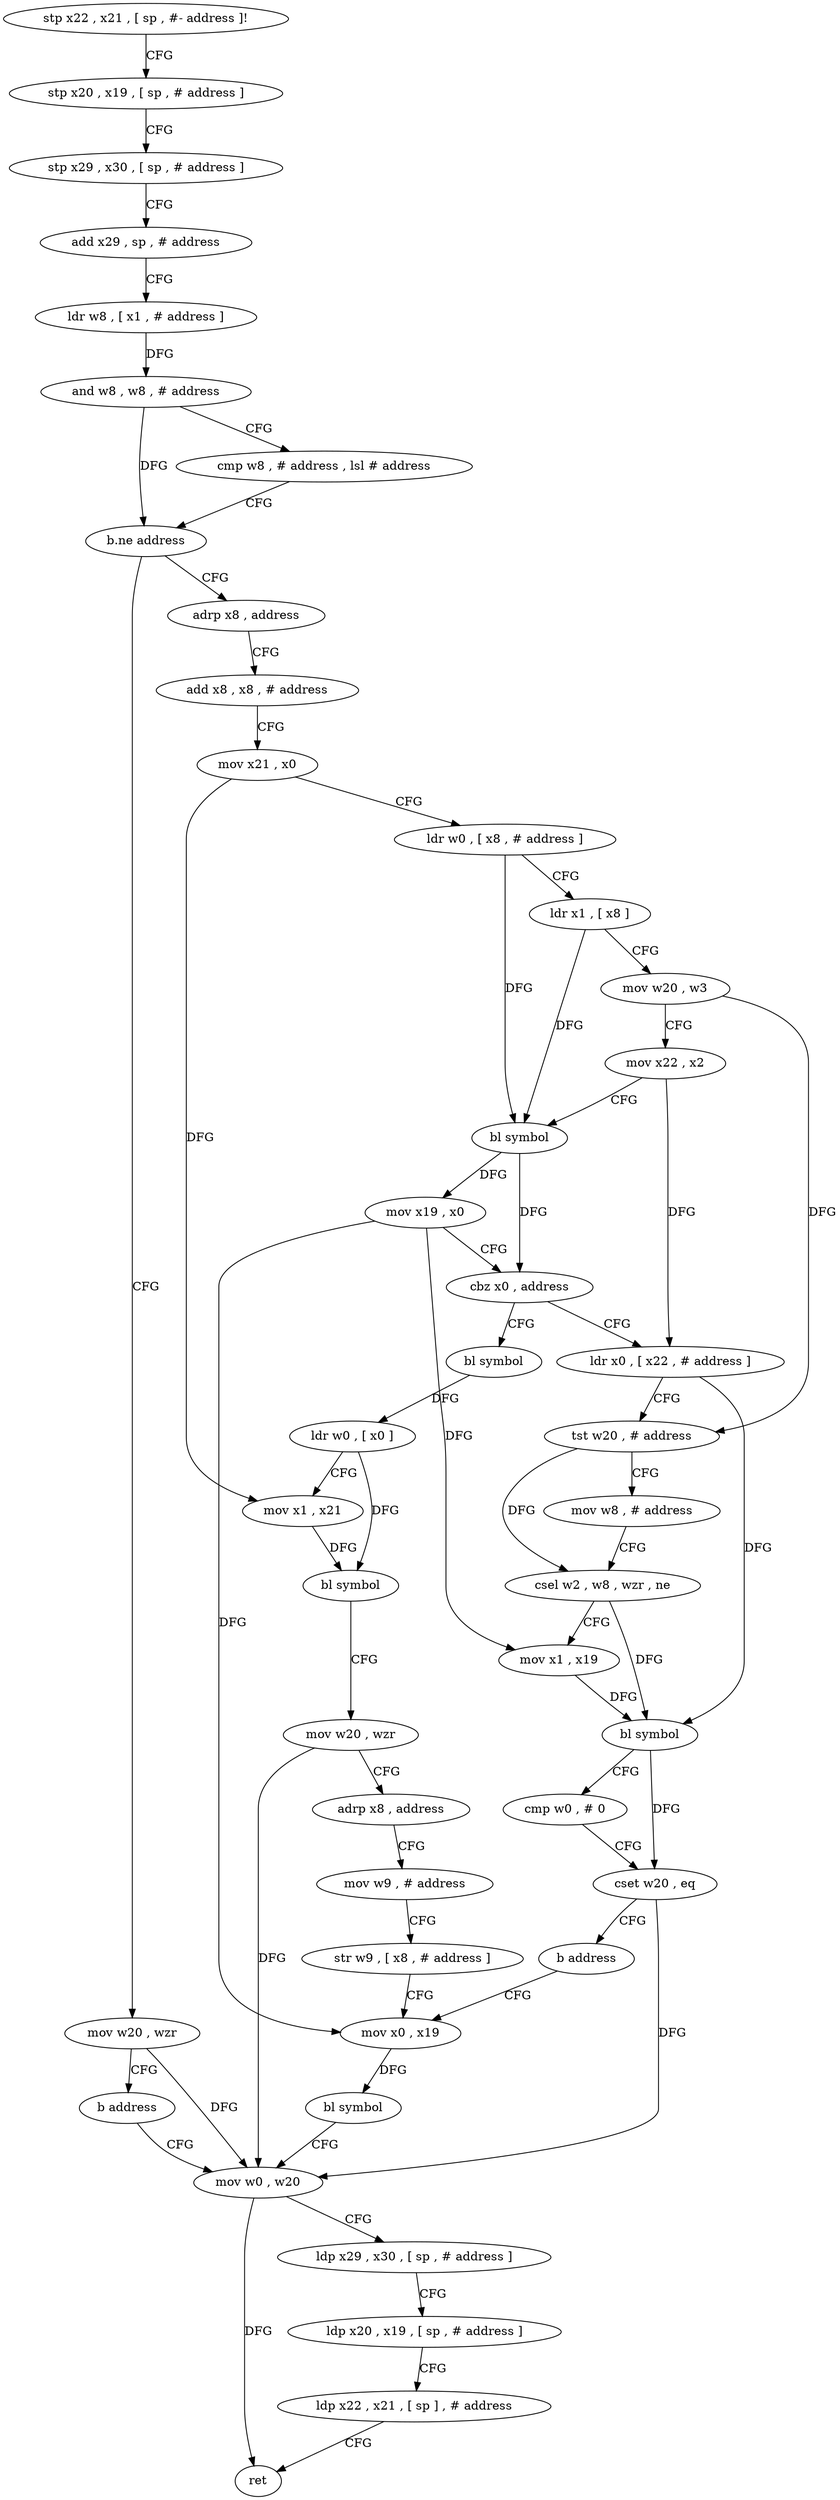 digraph "func" {
"4213916" [label = "stp x22 , x21 , [ sp , #- address ]!" ]
"4213920" [label = "stp x20 , x19 , [ sp , # address ]" ]
"4213924" [label = "stp x29 , x30 , [ sp , # address ]" ]
"4213928" [label = "add x29 , sp , # address" ]
"4213932" [label = "ldr w8 , [ x1 , # address ]" ]
"4213936" [label = "and w8 , w8 , # address" ]
"4213940" [label = "cmp w8 , # address , lsl # address" ]
"4213944" [label = "b.ne address" ]
"4214024" [label = "mov w20 , wzr" ]
"4213948" [label = "adrp x8 , address" ]
"4214028" [label = "b address" ]
"4214072" [label = "mov w0 , w20" ]
"4213952" [label = "add x8 , x8 , # address" ]
"4213956" [label = "mov x21 , x0" ]
"4213960" [label = "ldr w0 , [ x8 , # address ]" ]
"4213964" [label = "ldr x1 , [ x8 ]" ]
"4213968" [label = "mov w20 , w3" ]
"4213972" [label = "mov x22 , x2" ]
"4213976" [label = "bl symbol" ]
"4213980" [label = "mov x19 , x0" ]
"4213984" [label = "cbz x0 , address" ]
"4214032" [label = "bl symbol" ]
"4213988" [label = "ldr x0 , [ x22 , # address ]" ]
"4214076" [label = "ldp x29 , x30 , [ sp , # address ]" ]
"4214080" [label = "ldp x20 , x19 , [ sp , # address ]" ]
"4214084" [label = "ldp x22 , x21 , [ sp ] , # address" ]
"4214088" [label = "ret" ]
"4214036" [label = "ldr w0 , [ x0 ]" ]
"4214040" [label = "mov x1 , x21" ]
"4214044" [label = "bl symbol" ]
"4214048" [label = "mov w20 , wzr" ]
"4214052" [label = "adrp x8 , address" ]
"4214056" [label = "mov w9 , # address" ]
"4214060" [label = "str w9 , [ x8 , # address ]" ]
"4214064" [label = "mov x0 , x19" ]
"4213992" [label = "tst w20 , # address" ]
"4213996" [label = "mov w8 , # address" ]
"4214000" [label = "csel w2 , w8 , wzr , ne" ]
"4214004" [label = "mov x1 , x19" ]
"4214008" [label = "bl symbol" ]
"4214012" [label = "cmp w0 , # 0" ]
"4214016" [label = "cset w20 , eq" ]
"4214020" [label = "b address" ]
"4214068" [label = "bl symbol" ]
"4213916" -> "4213920" [ label = "CFG" ]
"4213920" -> "4213924" [ label = "CFG" ]
"4213924" -> "4213928" [ label = "CFG" ]
"4213928" -> "4213932" [ label = "CFG" ]
"4213932" -> "4213936" [ label = "DFG" ]
"4213936" -> "4213940" [ label = "CFG" ]
"4213936" -> "4213944" [ label = "DFG" ]
"4213940" -> "4213944" [ label = "CFG" ]
"4213944" -> "4214024" [ label = "CFG" ]
"4213944" -> "4213948" [ label = "CFG" ]
"4214024" -> "4214028" [ label = "CFG" ]
"4214024" -> "4214072" [ label = "DFG" ]
"4213948" -> "4213952" [ label = "CFG" ]
"4214028" -> "4214072" [ label = "CFG" ]
"4214072" -> "4214076" [ label = "CFG" ]
"4214072" -> "4214088" [ label = "DFG" ]
"4213952" -> "4213956" [ label = "CFG" ]
"4213956" -> "4213960" [ label = "CFG" ]
"4213956" -> "4214040" [ label = "DFG" ]
"4213960" -> "4213964" [ label = "CFG" ]
"4213960" -> "4213976" [ label = "DFG" ]
"4213964" -> "4213968" [ label = "CFG" ]
"4213964" -> "4213976" [ label = "DFG" ]
"4213968" -> "4213972" [ label = "CFG" ]
"4213968" -> "4213992" [ label = "DFG" ]
"4213972" -> "4213976" [ label = "CFG" ]
"4213972" -> "4213988" [ label = "DFG" ]
"4213976" -> "4213980" [ label = "DFG" ]
"4213976" -> "4213984" [ label = "DFG" ]
"4213980" -> "4213984" [ label = "CFG" ]
"4213980" -> "4214064" [ label = "DFG" ]
"4213980" -> "4214004" [ label = "DFG" ]
"4213984" -> "4214032" [ label = "CFG" ]
"4213984" -> "4213988" [ label = "CFG" ]
"4214032" -> "4214036" [ label = "DFG" ]
"4213988" -> "4213992" [ label = "CFG" ]
"4213988" -> "4214008" [ label = "DFG" ]
"4214076" -> "4214080" [ label = "CFG" ]
"4214080" -> "4214084" [ label = "CFG" ]
"4214084" -> "4214088" [ label = "CFG" ]
"4214036" -> "4214040" [ label = "CFG" ]
"4214036" -> "4214044" [ label = "DFG" ]
"4214040" -> "4214044" [ label = "DFG" ]
"4214044" -> "4214048" [ label = "CFG" ]
"4214048" -> "4214052" [ label = "CFG" ]
"4214048" -> "4214072" [ label = "DFG" ]
"4214052" -> "4214056" [ label = "CFG" ]
"4214056" -> "4214060" [ label = "CFG" ]
"4214060" -> "4214064" [ label = "CFG" ]
"4214064" -> "4214068" [ label = "DFG" ]
"4213992" -> "4213996" [ label = "CFG" ]
"4213992" -> "4214000" [ label = "DFG" ]
"4213996" -> "4214000" [ label = "CFG" ]
"4214000" -> "4214004" [ label = "CFG" ]
"4214000" -> "4214008" [ label = "DFG" ]
"4214004" -> "4214008" [ label = "DFG" ]
"4214008" -> "4214012" [ label = "CFG" ]
"4214008" -> "4214016" [ label = "DFG" ]
"4214012" -> "4214016" [ label = "CFG" ]
"4214016" -> "4214020" [ label = "CFG" ]
"4214016" -> "4214072" [ label = "DFG" ]
"4214020" -> "4214064" [ label = "CFG" ]
"4214068" -> "4214072" [ label = "CFG" ]
}
